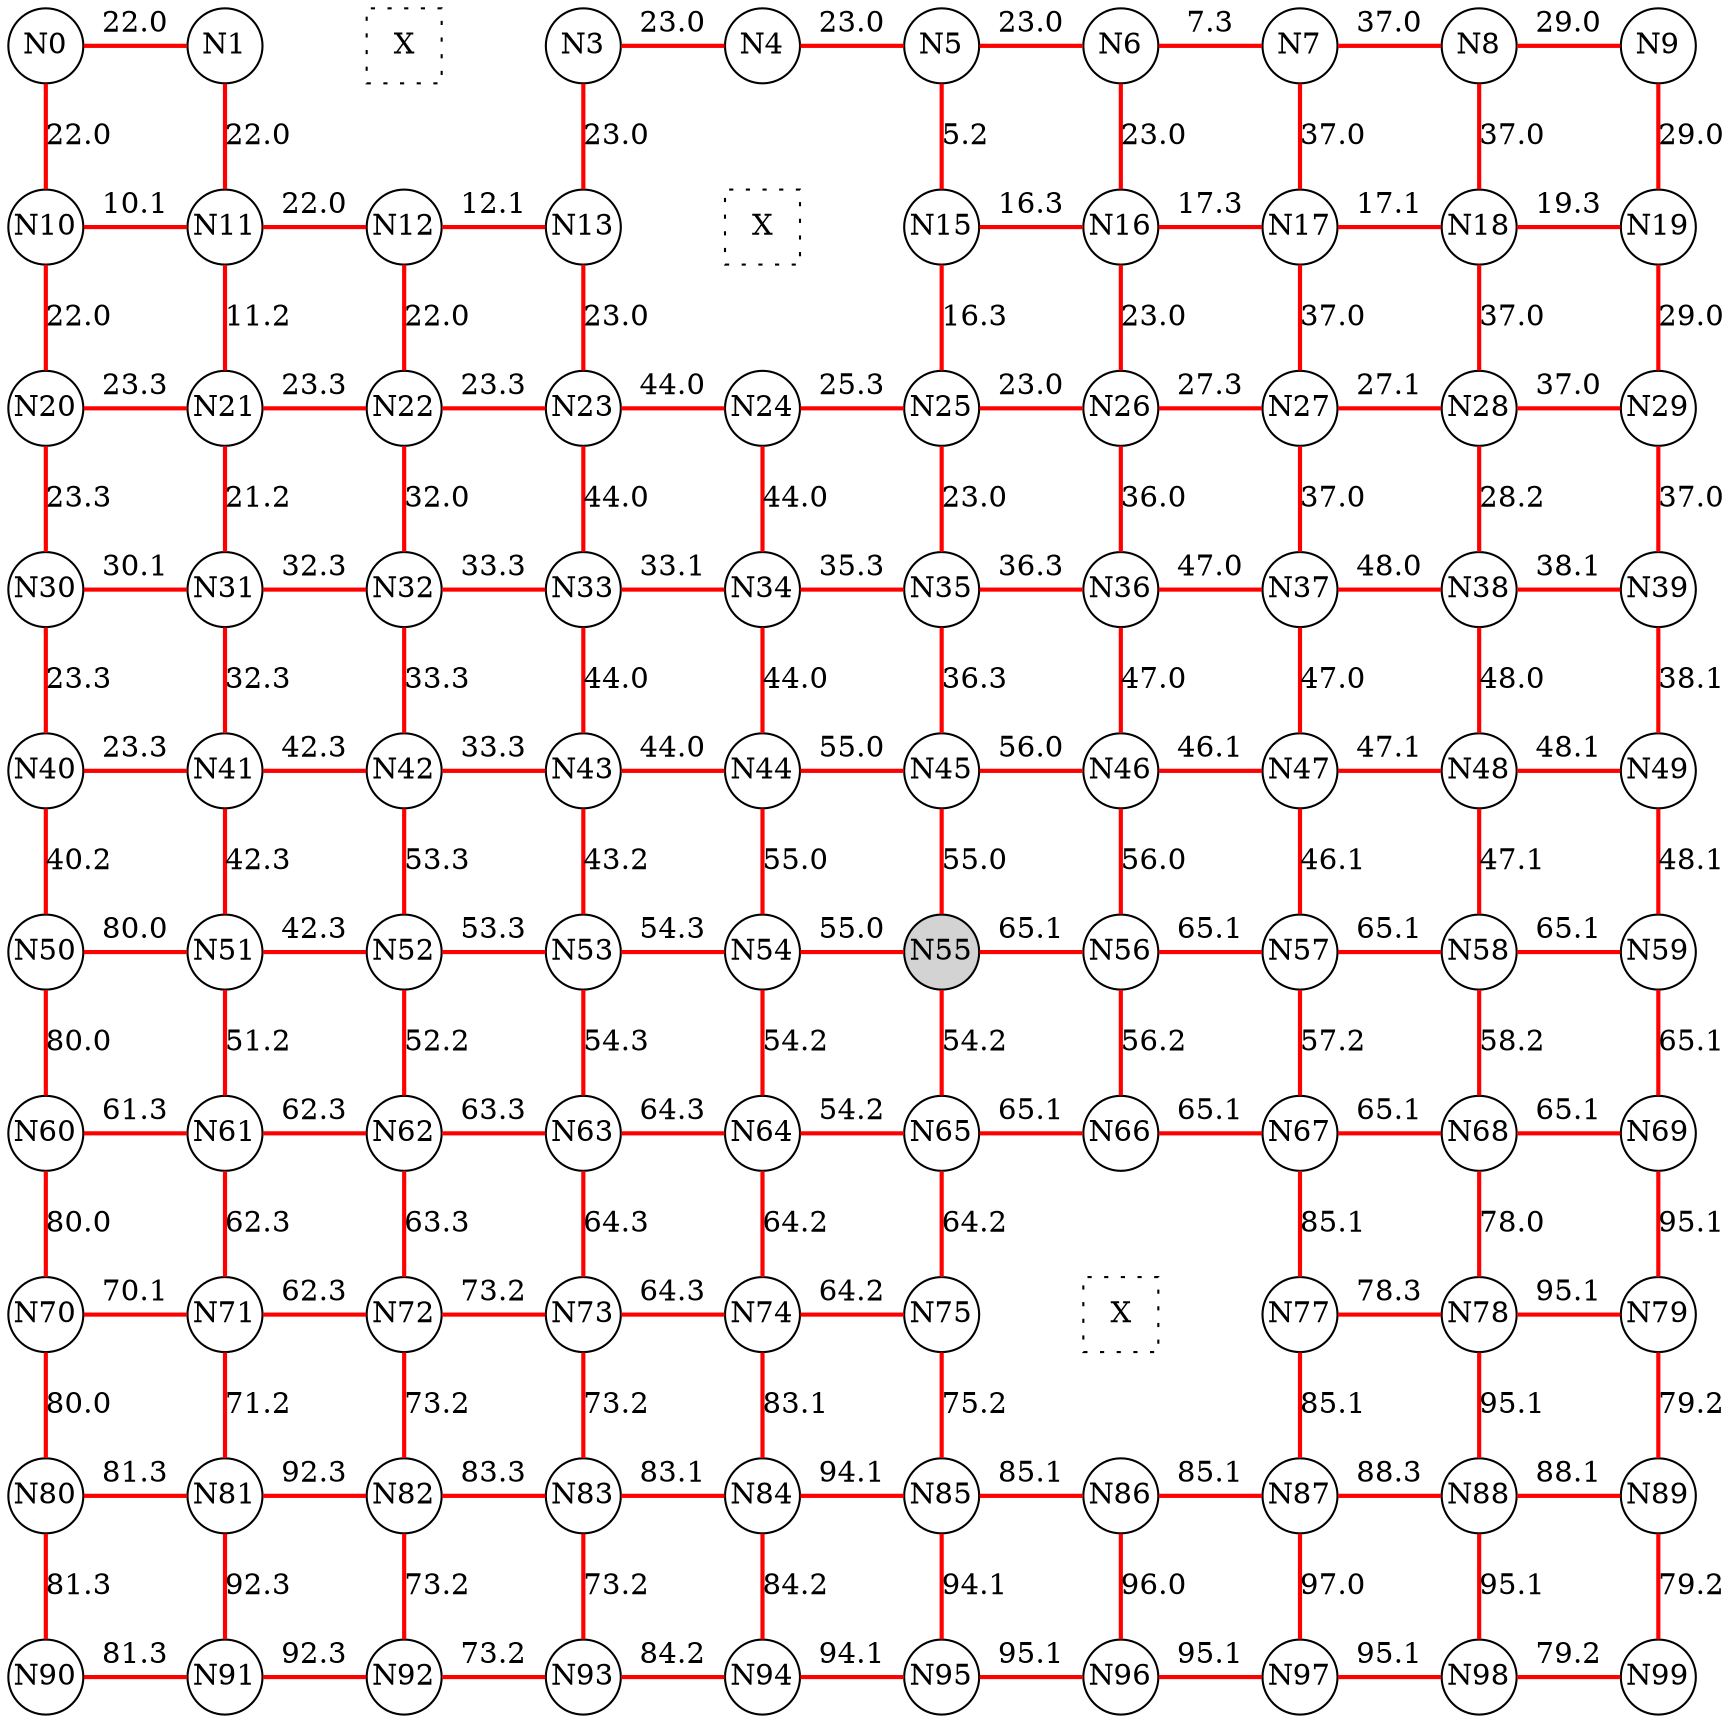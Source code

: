 
 digraph G { graph [layout=dot] 
 {rank=same; N0 [shape=circle, fixedsize=true]; N1 [shape=circle, fixedsize=true]; N2 [shape=square, style=dotted, fixedsize=true, label=X]; N3 [shape=circle, fixedsize=true]; N4 [shape=circle, fixedsize=true]; N5 [shape=circle, fixedsize=true]; N6 [shape=circle, fixedsize=true]; N7 [shape=circle, fixedsize=true]; N8 [shape=circle, fixedsize=true]; N9 [shape=circle, fixedsize=true];  }
 {rank=same; N10 [shape=circle, fixedsize=true]; N11 [shape=circle, fixedsize=true]; N12 [shape=circle, fixedsize=true]; N13 [shape=circle, fixedsize=true]; N14 [shape=square, style=dotted, fixedsize=true, label=X]; N15 [shape=circle, fixedsize=true]; N16 [shape=circle, fixedsize=true]; N17 [shape=circle, fixedsize=true]; N18 [shape=circle, fixedsize=true]; N19 [shape=circle, fixedsize=true];  }
 {rank=same; N20 [shape=circle, fixedsize=true]; N21 [shape=circle, fixedsize=true]; N22 [shape=circle, fixedsize=true]; N23 [shape=circle, fixedsize=true]; N24 [shape=circle, fixedsize=true]; N25 [shape=circle, fixedsize=true]; N26 [shape=circle, fixedsize=true]; N27 [shape=circle, fixedsize=true]; N28 [shape=circle, fixedsize=true]; N29 [shape=circle, fixedsize=true];  }
 {rank=same; N30 [shape=circle, fixedsize=true]; N31 [shape=circle, fixedsize=true]; N32 [shape=circle, fixedsize=true]; N33 [shape=circle, fixedsize=true]; N34 [shape=circle, fixedsize=true]; N35 [shape=circle, fixedsize=true]; N36 [shape=circle, fixedsize=true]; N37 [shape=circle, fixedsize=true]; N38 [shape=circle, fixedsize=true]; N39 [shape=circle, fixedsize=true];  }
 {rank=same; N40 [shape=circle, fixedsize=true]; N41 [shape=circle, fixedsize=true]; N42 [shape=circle, fixedsize=true]; N43 [shape=circle, fixedsize=true]; N44 [shape=circle, fixedsize=true]; N45 [shape=circle, fixedsize=true]; N46 [shape=circle, fixedsize=true]; N47 [shape=circle, fixedsize=true]; N48 [shape=circle, fixedsize=true]; N49 [shape=circle, fixedsize=true];  }
 {rank=same; N50 [shape=circle, fixedsize=true]; N51 [shape=circle, fixedsize=true]; N52 [shape=circle, fixedsize=true]; N53 [shape=circle, fixedsize=true]; N54 [shape=circle, fixedsize=true]; N55 [shape=circle, style=filled, fixedsize=true]; N56 [shape=circle, fixedsize=true]; N57 [shape=circle, fixedsize=true]; N58 [shape=circle, fixedsize=true]; N59 [shape=circle, fixedsize=true];  }
 {rank=same; N60 [shape=circle, fixedsize=true]; N61 [shape=circle, fixedsize=true]; N62 [shape=circle, fixedsize=true]; N63 [shape=circle, fixedsize=true]; N64 [shape=circle, fixedsize=true]; N65 [shape=circle, fixedsize=true]; N66 [shape=circle, fixedsize=true]; N67 [shape=circle, fixedsize=true]; N68 [shape=circle, fixedsize=true]; N69 [shape=circle, fixedsize=true];  }
 {rank=same; N70 [shape=circle, fixedsize=true]; N71 [shape=circle, fixedsize=true]; N72 [shape=circle, fixedsize=true]; N73 [shape=circle, fixedsize=true]; N74 [shape=circle, fixedsize=true]; N75 [shape=circle, fixedsize=true]; N76 [shape=square, style=dotted, fixedsize=true, label=X]; N77 [shape=circle, fixedsize=true]; N78 [shape=circle, fixedsize=true]; N79 [shape=circle, fixedsize=true];  }
 {rank=same; N80 [shape=circle, fixedsize=true]; N81 [shape=circle, fixedsize=true]; N82 [shape=circle, fixedsize=true]; N83 [shape=circle, fixedsize=true]; N84 [shape=circle, fixedsize=true]; N85 [shape=circle, fixedsize=true]; N86 [shape=circle, fixedsize=true]; N87 [shape=circle, fixedsize=true]; N88 [shape=circle, fixedsize=true]; N89 [shape=circle, fixedsize=true];  }
 {rank=same; N90 [shape=circle, fixedsize=true]; N91 [shape=circle, fixedsize=true]; N92 [shape=circle, fixedsize=true]; N93 [shape=circle, fixedsize=true]; N94 [shape=circle, fixedsize=true]; N95 [shape=circle, fixedsize=true]; N96 [shape=circle, fixedsize=true]; N97 [shape=circle, fixedsize=true]; N98 [shape=circle, fixedsize=true]; N99 [shape=circle, fixedsize=true];  }
N0->N1 [dir=none, color=red, style=bold, label="22.0"]
N1->N2 [dir=none, style=invis, label=" "]
N2->N3 [dir=none, style=invis, label=" "]
N3->N4 [dir=none, color=red, style=bold, label="23.0"]
N4->N5 [dir=none, color=red, style=bold, label="23.0"]
N5->N6 [dir=none, color=red, style=bold, label="23.0"]
N6->N7 [dir=none, color=red, style=bold, label="7.3"]
N7->N8 [dir=none, color=red, style=bold, label="37.0"]
N8->N9 [dir=none, color=red, style=bold, label="29.0"]
N10->N11 [dir=none, color=red, style=bold, label="10.1"]
N11->N12 [dir=none, color=red, style=bold, label="22.0"]
N12->N13 [dir=none, color=red, style=bold, label="12.1"]
N13->N14 [dir=none, style=invis, label=" "]
N14->N15 [dir=none, style=invis, label=" "]
N15->N16 [dir=none, color=red, style=bold, label="16.3"]
N16->N17 [dir=none, color=red, style=bold, label="17.3"]
N17->N18 [dir=none, color=red, style=bold, label="17.1"]
N18->N19 [dir=none, color=red, style=bold, label="19.3"]
N20->N21 [dir=none, color=red, style=bold, label="23.3"]
N21->N22 [dir=none, color=red, style=bold, label="23.3"]
N22->N23 [dir=none, color=red, style=bold, label="23.3"]
N23->N24 [dir=none, color=red, style=bold, label="44.0"]
N24->N25 [dir=none, color=red, style=bold, label="25.3"]
N25->N26 [dir=none, color=red, style=bold, label="23.0"]
N26->N27 [dir=none, color=red, style=bold, label="27.3"]
N27->N28 [dir=none, color=red, style=bold, label="27.1"]
N28->N29 [dir=none, color=red, style=bold, label="37.0"]
N30->N31 [dir=none, color=red, style=bold, label="30.1"]
N31->N32 [dir=none, color=red, style=bold, label="32.3"]
N32->N33 [dir=none, color=red, style=bold, label="33.3"]
N33->N34 [dir=none, color=red, style=bold, label="33.1"]
N34->N35 [dir=none, color=red, style=bold, label="35.3"]
N35->N36 [dir=none, color=red, style=bold, label="36.3"]
N36->N37 [dir=none, color=red, style=bold, label="47.0"]
N37->N38 [dir=none, color=red, style=bold, label="48.0"]
N38->N39 [dir=none, color=red, style=bold, label="38.1"]
N40->N41 [dir=none, color=red, style=bold, label="23.3"]
N41->N42 [dir=none, color=red, style=bold, label="42.3"]
N42->N43 [dir=none, color=red, style=bold, label="33.3"]
N43->N44 [dir=none, color=red, style=bold, label="44.0"]
N44->N45 [dir=none, color=red, style=bold, label="55.0"]
N45->N46 [dir=none, color=red, style=bold, label="56.0"]
N46->N47 [dir=none, color=red, style=bold, label="46.1"]
N47->N48 [dir=none, color=red, style=bold, label="47.1"]
N48->N49 [dir=none, color=red, style=bold, label="48.1"]
N50->N51 [dir=none, color=red, style=bold, label="80.0"]
N51->N52 [dir=none, color=red, style=bold, label="42.3"]
N52->N53 [dir=none, color=red, style=bold, label="53.3"]
N53->N54 [dir=none, color=red, style=bold, label="54.3"]
N54->N55 [dir=none, color=red, style=bold, label="55.0"]
N55->N56 [dir=none, color=red, style=bold, label="65.1"]
N56->N57 [dir=none, color=red, style=bold, label="65.1"]
N57->N58 [dir=none, color=red, style=bold, label="65.1"]
N58->N59 [dir=none, color=red, style=bold, label="65.1"]
N60->N61 [dir=none, color=red, style=bold, label="61.3"]
N61->N62 [dir=none, color=red, style=bold, label="62.3"]
N62->N63 [dir=none, color=red, style=bold, label="63.3"]
N63->N64 [dir=none, color=red, style=bold, label="64.3"]
N64->N65 [dir=none, color=red, style=bold, label="54.2"]
N65->N66 [dir=none, color=red, style=bold, label="65.1"]
N66->N67 [dir=none, color=red, style=bold, label="65.1"]
N67->N68 [dir=none, color=red, style=bold, label="65.1"]
N68->N69 [dir=none, color=red, style=bold, label="65.1"]
N70->N71 [dir=none, color=red, style=bold, label="70.1"]
N71->N72 [dir=none, color=red, style=bold, label="62.3"]
N72->N73 [dir=none, color=red, style=bold, label="73.2"]
N73->N74 [dir=none, color=red, style=bold, label="64.3"]
N74->N75 [dir=none, color=red, style=bold, label="64.2"]
N75->N76 [dir=none, style=invis, label=" "]
N76->N77 [dir=none, style=invis, label=" "]
N77->N78 [dir=none, color=red, style=bold, label="78.3"]
N78->N79 [dir=none, color=red, style=bold, label="95.1"]
N80->N81 [dir=none, color=red, style=bold, label="81.3"]
N81->N82 [dir=none, color=red, style=bold, label="92.3"]
N82->N83 [dir=none, color=red, style=bold, label="83.3"]
N83->N84 [dir=none, color=red, style=bold, label="83.1"]
N84->N85 [dir=none, color=red, style=bold, label="94.1"]
N85->N86 [dir=none, color=red, style=bold, label="85.1"]
N86->N87 [dir=none, color=red, style=bold, label="85.1"]
N87->N88 [dir=none, color=red, style=bold, label="88.3"]
N88->N89 [dir=none, color=red, style=bold, label="88.1"]
N90->N91 [dir=none, color=red, style=bold, label="81.3"]
N91->N92 [dir=none, color=red, style=bold, label="92.3"]
N92->N93 [dir=none, color=red, style=bold, label="73.2"]
N93->N94 [dir=none, color=red, style=bold, label="84.2"]
N94->N95 [dir=none, color=red, style=bold, label="94.1"]
N95->N96 [dir=none, color=red, style=bold, label="95.1"]
N96->N97 [dir=none, color=red, style=bold, label="95.1"]
N97->N98 [dir=none, color=red, style=bold, label="95.1"]
N98->N99 [dir=none, color=red, style=bold, label="79.2"]
N0->N10 [dir=none, color=red, style=bold, label="22.0"]
N10->N20 [dir=none, color=red, style=bold, label="22.0"]
N20->N30 [dir=none, color=red, style=bold, label="23.3"]
N30->N40 [dir=none, color=red, style=bold, label="23.3"]
N40->N50 [dir=none, color=red, style=bold, label="40.2"]
N50->N60 [dir=none, color=red, style=bold, label="80.0"]
N60->N70 [dir=none, color=red, style=bold, label="80.0"]
N70->N80 [dir=none, color=red, style=bold, label="80.0"]
N80->N90 [dir=none, color=red, style=bold, label="81.3"]
N1->N11 [dir=none, color=red, style=bold, label="22.0"]
N11->N21 [dir=none, color=red, style=bold, label="11.2"]
N21->N31 [dir=none, color=red, style=bold, label="21.2"]
N31->N41 [dir=none, color=red, style=bold, label="32.3"]
N41->N51 [dir=none, color=red, style=bold, label="42.3"]
N51->N61 [dir=none, color=red, style=bold, label="51.2"]
N61->N71 [dir=none, color=red, style=bold, label="62.3"]
N71->N81 [dir=none, color=red, style=bold, label="71.2"]
N81->N91 [dir=none, color=red, style=bold, label="92.3"]
N2->N12 [dir=none, style=invis, label=" "]
N12->N22 [dir=none, color=red, style=bold, label="22.0"]
N22->N32 [dir=none, color=red, style=bold, label="32.0"]
N32->N42 [dir=none, color=red, style=bold, label="33.3"]
N42->N52 [dir=none, color=red, style=bold, label="53.3"]
N52->N62 [dir=none, color=red, style=bold, label="52.2"]
N62->N72 [dir=none, color=red, style=bold, label="63.3"]
N72->N82 [dir=none, color=red, style=bold, label="73.2"]
N82->N92 [dir=none, color=red, style=bold, label="73.2"]
N3->N13 [dir=none, color=red, style=bold, label="23.0"]
N13->N23 [dir=none, color=red, style=bold, label="23.0"]
N23->N33 [dir=none, color=red, style=bold, label="44.0"]
N33->N43 [dir=none, color=red, style=bold, label="44.0"]
N43->N53 [dir=none, color=red, style=bold, label="43.2"]
N53->N63 [dir=none, color=red, style=bold, label="54.3"]
N63->N73 [dir=none, color=red, style=bold, label="64.3"]
N73->N83 [dir=none, color=red, style=bold, label="73.2"]
N83->N93 [dir=none, color=red, style=bold, label="73.2"]
N4->N14 [dir=none, style=invis, label=" "]
N14->N24 [dir=none, style=invis, label=" "]
N24->N34 [dir=none, color=red, style=bold, label="44.0"]
N34->N44 [dir=none, color=red, style=bold, label="44.0"]
N44->N54 [dir=none, color=red, style=bold, label="55.0"]
N54->N64 [dir=none, color=red, style=bold, label="54.2"]
N64->N74 [dir=none, color=red, style=bold, label="64.2"]
N74->N84 [dir=none, color=red, style=bold, label="83.1"]
N84->N94 [dir=none, color=red, style=bold, label="84.2"]
N5->N15 [dir=none, color=red, style=bold, label="5.2"]
N15->N25 [dir=none, color=red, style=bold, label="16.3"]
N25->N35 [dir=none, color=red, style=bold, label="23.0"]
N35->N45 [dir=none, color=red, style=bold, label="36.3"]
N45->N55 [dir=none, color=red, style=bold, label="55.0"]
N55->N65 [dir=none, color=red, style=bold, label="54.2"]
N65->N75 [dir=none, color=red, style=bold, label="64.2"]
N75->N85 [dir=none, color=red, style=bold, label="75.2"]
N85->N95 [dir=none, color=red, style=bold, label="94.1"]
N6->N16 [dir=none, color=red, style=bold, label="23.0"]
N16->N26 [dir=none, color=red, style=bold, label="23.0"]
N26->N36 [dir=none, color=red, style=bold, label="36.0"]
N36->N46 [dir=none, color=red, style=bold, label="47.0"]
N46->N56 [dir=none, color=red, style=bold, label="56.0"]
N56->N66 [dir=none, color=red, style=bold, label="56.2"]
N66->N76 [dir=none, style=invis, label=" "]
N76->N86 [dir=none, style=invis, label=" "]
N86->N96 [dir=none, color=red, style=bold, label="96.0"]
N7->N17 [dir=none, color=red, style=bold, label="37.0"]
N17->N27 [dir=none, color=red, style=bold, label="37.0"]
N27->N37 [dir=none, color=red, style=bold, label="37.0"]
N37->N47 [dir=none, color=red, style=bold, label="47.0"]
N47->N57 [dir=none, color=red, style=bold, label="46.1"]
N57->N67 [dir=none, color=red, style=bold, label="57.2"]
N67->N77 [dir=none, color=red, style=bold, label="85.1"]
N77->N87 [dir=none, color=red, style=bold, label="85.1"]
N87->N97 [dir=none, color=red, style=bold, label="97.0"]
N8->N18 [dir=none, color=red, style=bold, label="37.0"]
N18->N28 [dir=none, color=red, style=bold, label="37.0"]
N28->N38 [dir=none, color=red, style=bold, label="28.2"]
N38->N48 [dir=none, color=red, style=bold, label="48.0"]
N48->N58 [dir=none, color=red, style=bold, label="47.1"]
N58->N68 [dir=none, color=red, style=bold, label="58.2"]
N68->N78 [dir=none, color=red, style=bold, label="78.0"]
N78->N88 [dir=none, color=red, style=bold, label="95.1"]
N88->N98 [dir=none, color=red, style=bold, label="95.1"]
N9->N19 [dir=none, color=red, style=bold, label="29.0"]
N19->N29 [dir=none, color=red, style=bold, label="29.0"]
N29->N39 [dir=none, color=red, style=bold, label="37.0"]
N39->N49 [dir=none, color=red, style=bold, label="38.1"]
N49->N59 [dir=none, color=red, style=bold, label="48.1"]
N59->N69 [dir=none, color=red, style=bold, label="65.1"]
N69->N79 [dir=none, color=red, style=bold, label="95.1"]
N79->N89 [dir=none, color=red, style=bold, label="79.2"]
N89->N99 [dir=none, color=red, style=bold, label="79.2"]
 }